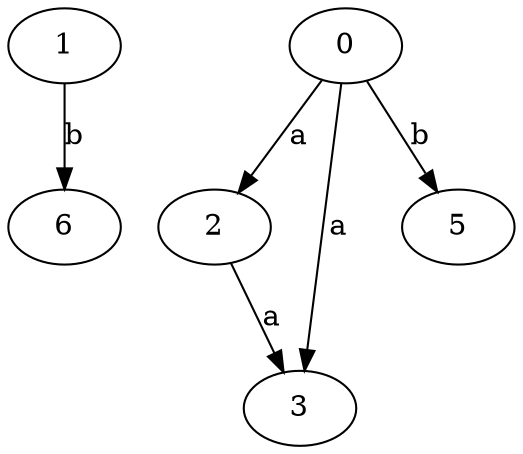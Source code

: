 strict digraph  {
1;
2;
0;
3;
5;
6;
1 -> 6  [label=b];
2 -> 3  [label=a];
0 -> 2  [label=a];
0 -> 3  [label=a];
0 -> 5  [label=b];
}
